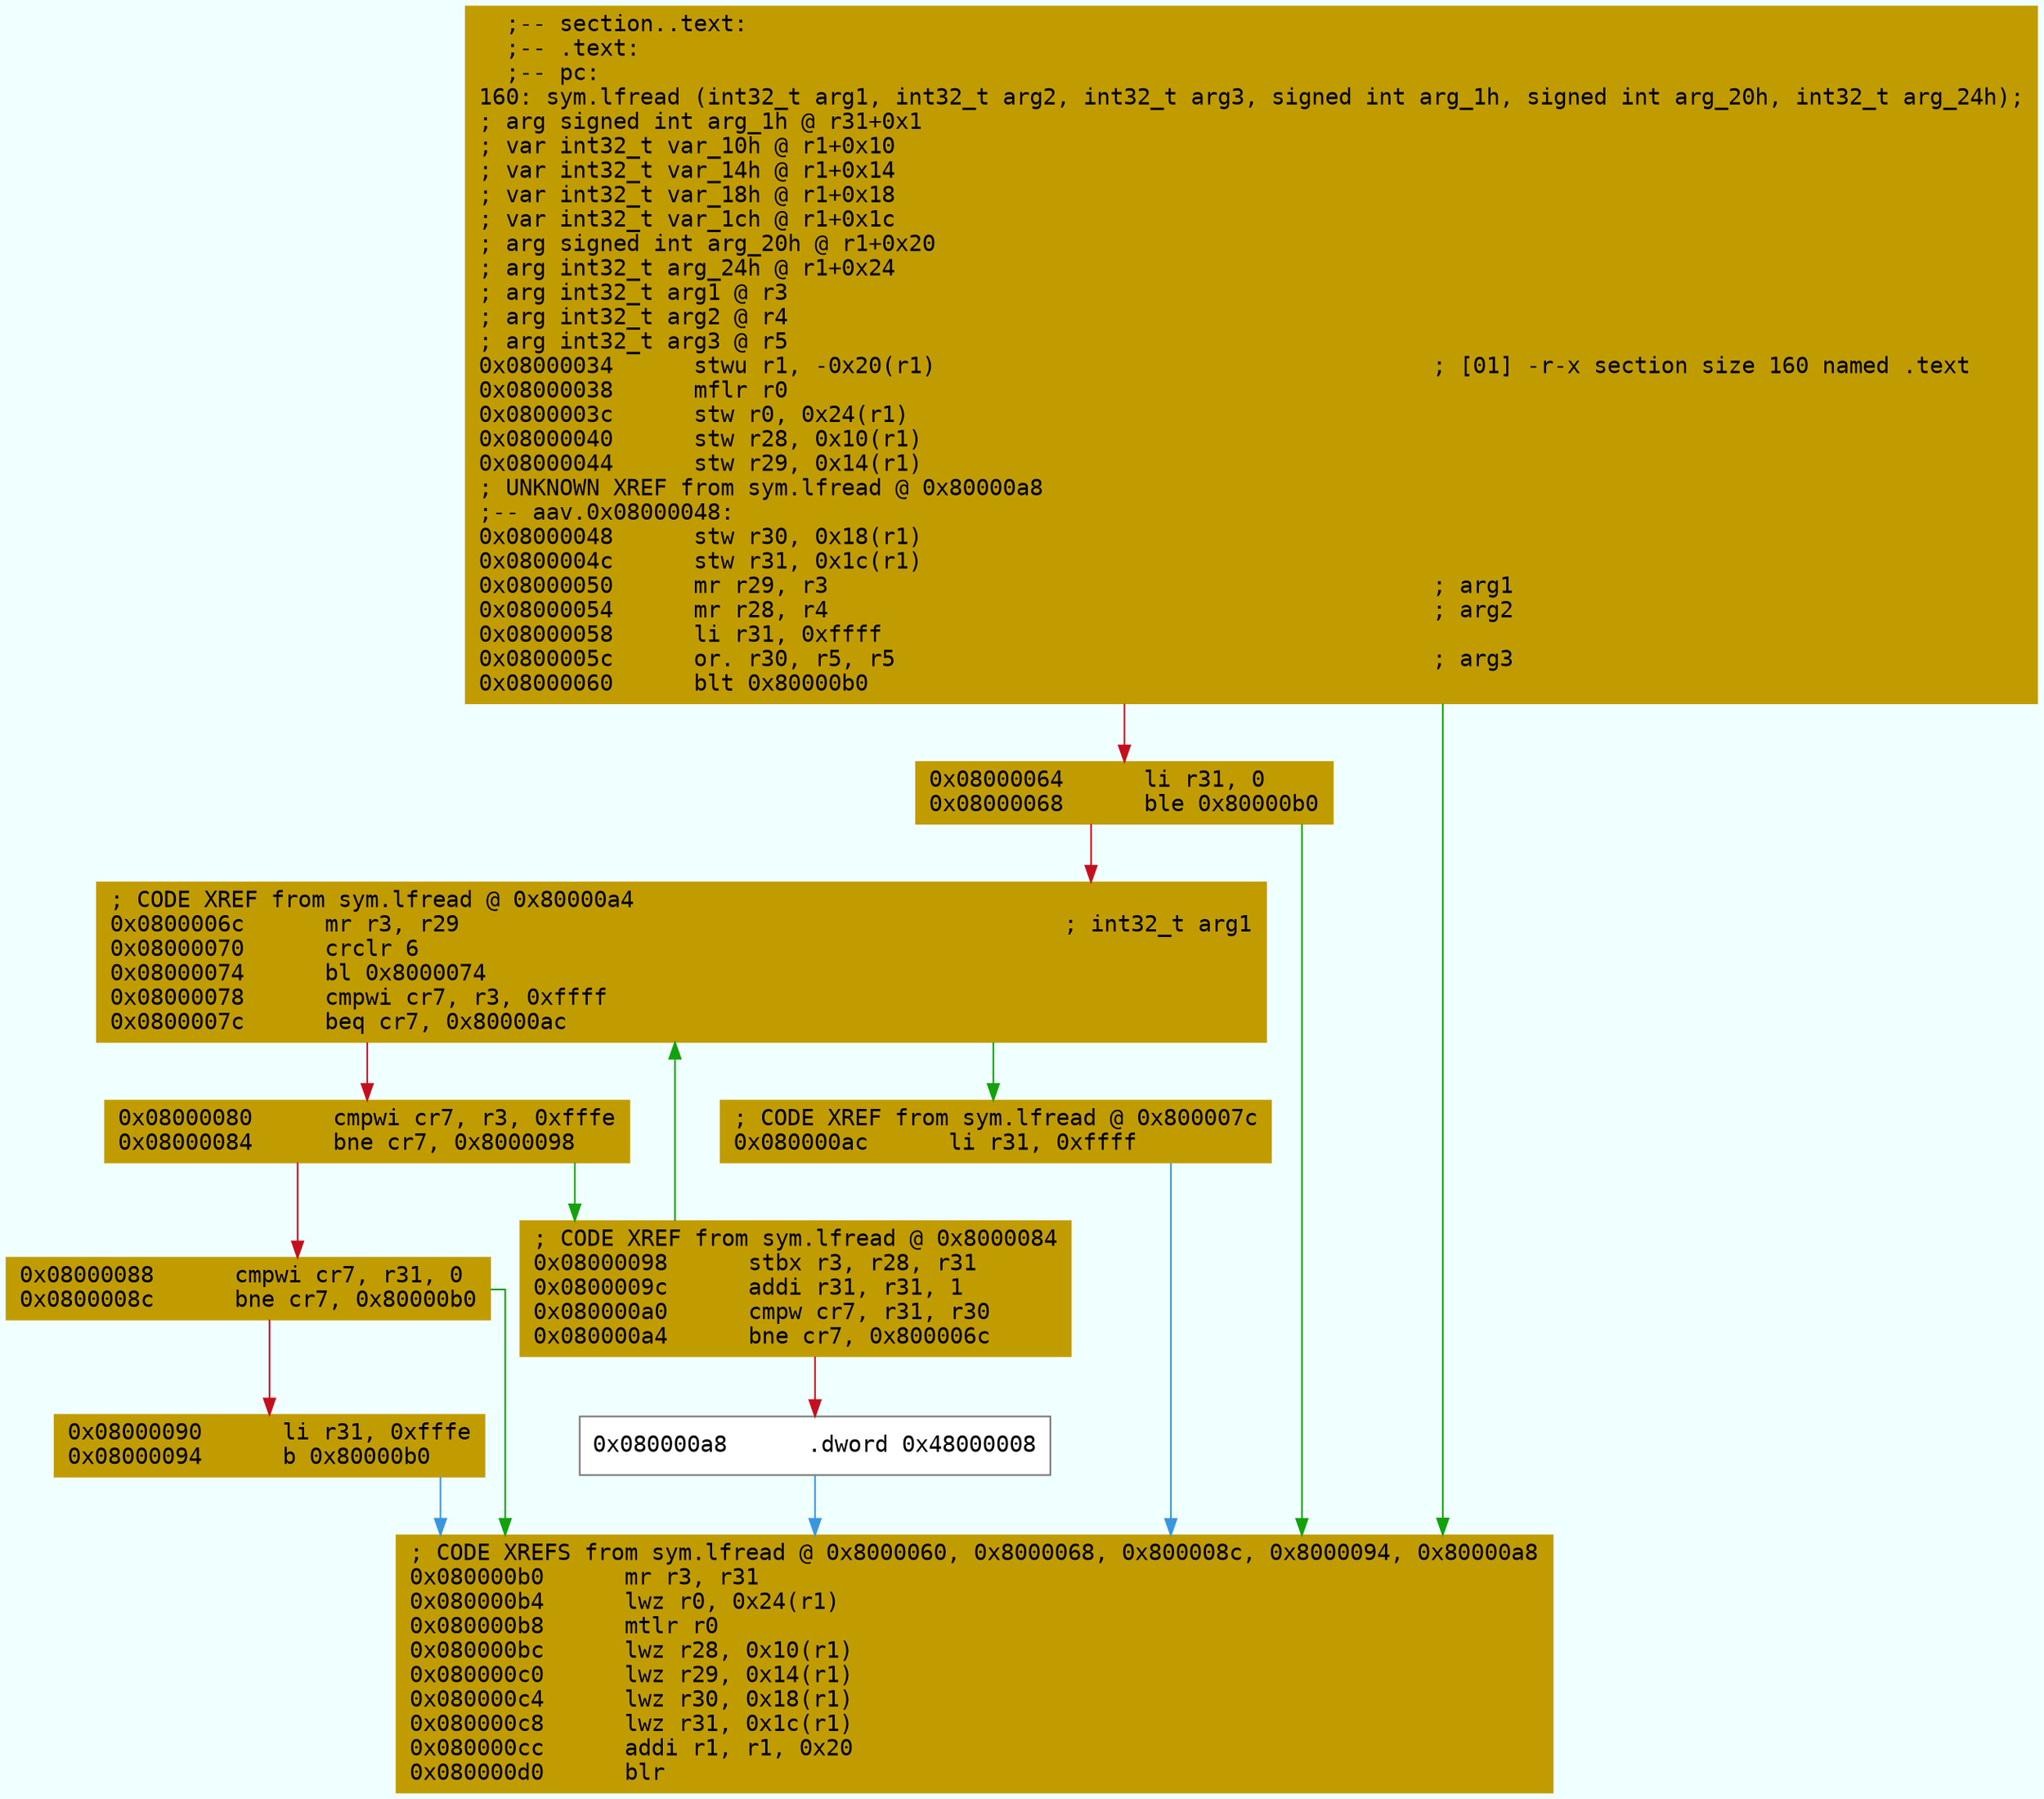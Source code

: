 digraph code {
	graph [bgcolor=azure fontsize=8 fontname="Courier" splines="ortho"];
	node [fillcolor=gray style=filled shape=box];
	edge [arrowhead="normal"];
	"0x08000034" [URL="sym.lfread/0x08000034", fillcolor="#c19c00",color="#c19c00", fontname="Courier",label="  ;-- section..text:\l  ;-- .text:\l  ;-- pc:\l160: sym.lfread (int32_t arg1, int32_t arg2, int32_t arg3, signed int arg_1h, signed int arg_20h, int32_t arg_24h);\l; arg signed int arg_1h @ r31+0x1\l; var int32_t var_10h @ r1+0x10\l; var int32_t var_14h @ r1+0x14\l; var int32_t var_18h @ r1+0x18\l; var int32_t var_1ch @ r1+0x1c\l; arg signed int arg_20h @ r1+0x20\l; arg int32_t arg_24h @ r1+0x24\l; arg int32_t arg1 @ r3\l; arg int32_t arg2 @ r4\l; arg int32_t arg3 @ r5\l0x08000034      stwu r1, -0x20(r1)                                     ; [01] -r-x section size 160 named .text\l0x08000038      mflr r0\l0x0800003c      stw r0, 0x24(r1)\l0x08000040      stw r28, 0x10(r1)\l0x08000044      stw r29, 0x14(r1)\l; UNKNOWN XREF from sym.lfread @ 0x80000a8\l;-- aav.0x08000048:\l0x08000048      stw r30, 0x18(r1)\l0x0800004c      stw r31, 0x1c(r1)\l0x08000050      mr r29, r3                                             ; arg1\l0x08000054      mr r28, r4                                             ; arg2\l0x08000058      li r31, 0xffff\l0x0800005c      or. r30, r5, r5                                        ; arg3\l0x08000060      blt 0x80000b0\l"]
	"0x08000064" [URL="sym.lfread/0x08000064", fillcolor="#c19c00",color="#c19c00", fontname="Courier",label="0x08000064      li r31, 0\l0x08000068      ble 0x80000b0\l"]
	"0x0800006c" [URL="sym.lfread/0x0800006c", fillcolor="#c19c00",color="#c19c00", fontname="Courier",label="; CODE XREF from sym.lfread @ 0x80000a4\l0x0800006c      mr r3, r29                                             ; int32_t arg1\l0x08000070      crclr 6\l0x08000074      bl 0x8000074\l0x08000078      cmpwi cr7, r3, 0xffff\l0x0800007c      beq cr7, 0x80000ac\l"]
	"0x08000080" [URL="sym.lfread/0x08000080", fillcolor="#c19c00",color="#c19c00", fontname="Courier",label="0x08000080      cmpwi cr7, r3, 0xfffe\l0x08000084      bne cr7, 0x8000098\l"]
	"0x08000088" [URL="sym.lfread/0x08000088", fillcolor="#c19c00",color="#c19c00", fontname="Courier",label="0x08000088      cmpwi cr7, r31, 0\l0x0800008c      bne cr7, 0x80000b0\l"]
	"0x08000090" [URL="sym.lfread/0x08000090", fillcolor="#c19c00",color="#c19c00", fontname="Courier",label="0x08000090      li r31, 0xfffe\l0x08000094      b 0x80000b0\l"]
	"0x08000098" [URL="sym.lfread/0x08000098", fillcolor="#c19c00",color="#c19c00", fontname="Courier",label="; CODE XREF from sym.lfread @ 0x8000084\l0x08000098      stbx r3, r28, r31\l0x0800009c      addi r31, r31, 1\l0x080000a0      cmpw cr7, r31, r30\l0x080000a4      bne cr7, 0x800006c\l"]
	"0x080000a8" [URL="sym.lfread/0x080000a8", fillcolor="white",color="#767676", fontname="Courier",label="0x080000a8      .dword 0x48000008\l"]
	"0x080000ac" [URL="sym.lfread/0x080000ac", fillcolor="#c19c00",color="#c19c00", fontname="Courier",label="; CODE XREF from sym.lfread @ 0x800007c\l0x080000ac      li r31, 0xffff\l"]
	"0x080000b0" [URL="sym.lfread/0x080000b0", fillcolor="#c19c00",color="#c19c00", fontname="Courier",label="; CODE XREFS from sym.lfread @ 0x8000060, 0x8000068, 0x800008c, 0x8000094, 0x80000a8\l0x080000b0      mr r3, r31\l0x080000b4      lwz r0, 0x24(r1)\l0x080000b8      mtlr r0\l0x080000bc      lwz r28, 0x10(r1)\l0x080000c0      lwz r29, 0x14(r1)\l0x080000c4      lwz r30, 0x18(r1)\l0x080000c8      lwz r31, 0x1c(r1)\l0x080000cc      addi r1, r1, 0x20\l0x080000d0      blr\l"]
        "0x08000034" -> "0x080000b0" [color="#13a10e"];
        "0x08000034" -> "0x08000064" [color="#c50f1f"];
        "0x08000064" -> "0x080000b0" [color="#13a10e"];
        "0x08000064" -> "0x0800006c" [color="#c50f1f"];
        "0x0800006c" -> "0x080000ac" [color="#13a10e"];
        "0x0800006c" -> "0x08000080" [color="#c50f1f"];
        "0x08000080" -> "0x08000098" [color="#13a10e"];
        "0x08000080" -> "0x08000088" [color="#c50f1f"];
        "0x08000088" -> "0x080000b0" [color="#13a10e"];
        "0x08000088" -> "0x08000090" [color="#c50f1f"];
        "0x08000090" -> "0x080000b0" [color="#3a96dd"];
        "0x08000098" -> "0x0800006c" [color="#13a10e"];
        "0x08000098" -> "0x080000a8" [color="#c50f1f"];
        "0x080000a8" -> "0x080000b0" [color="#3a96dd"];
        "0x080000ac" -> "0x080000b0" [color="#3a96dd"];
}
